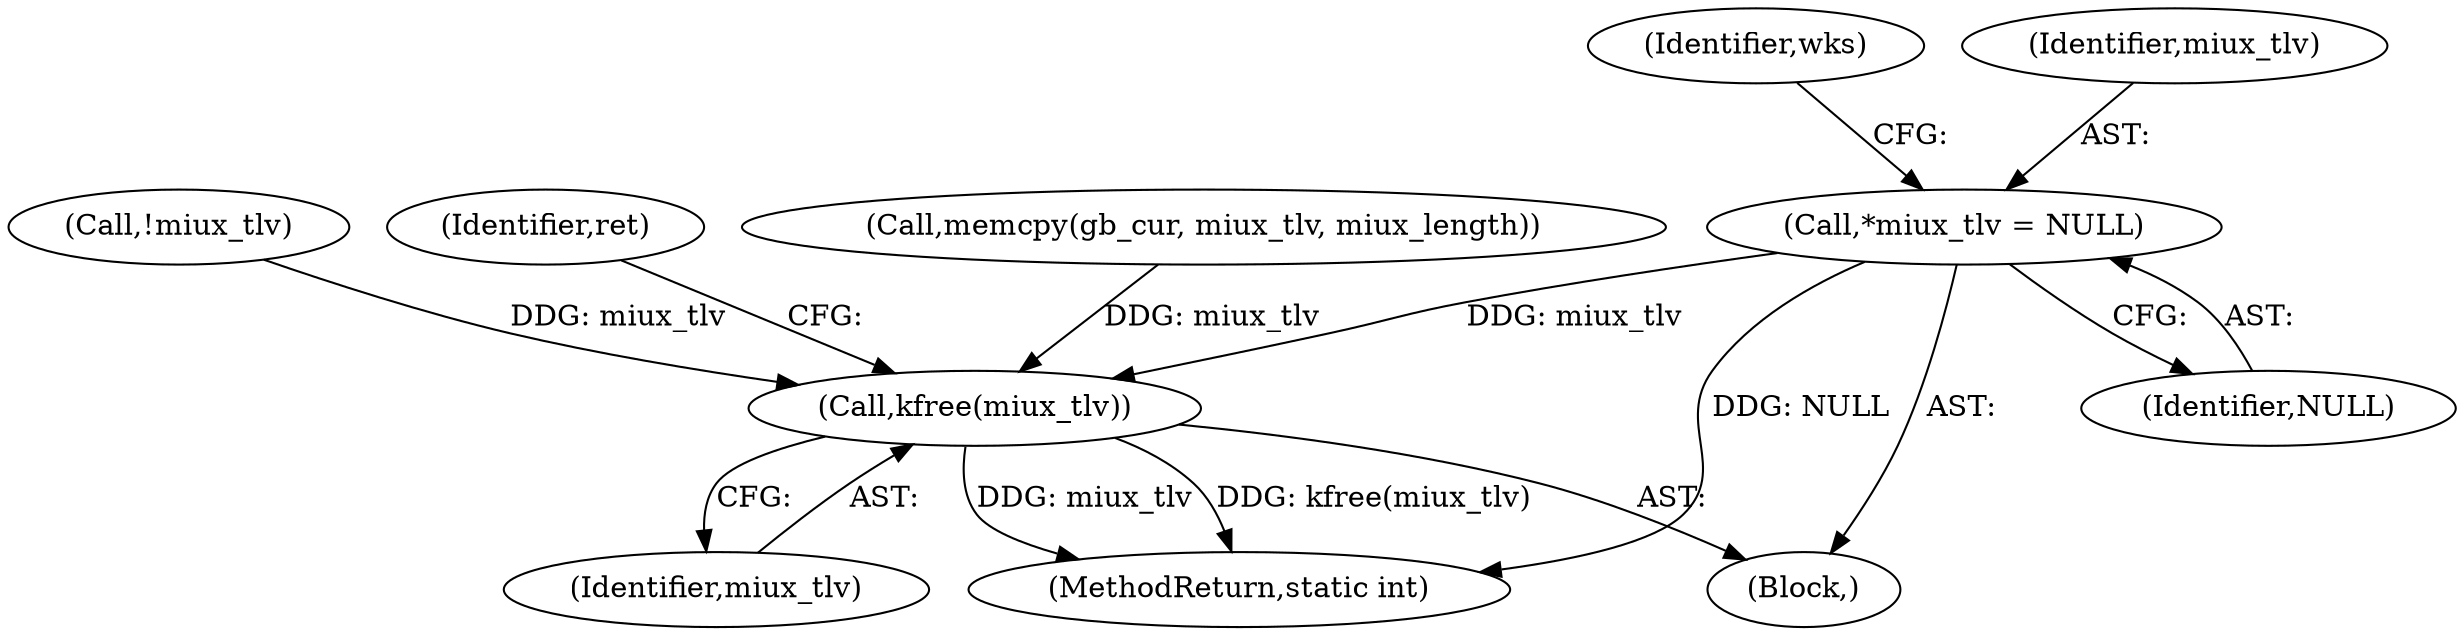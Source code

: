 digraph "0_linux_58bdd544e2933a21a51eecf17c3f5f94038261b5_1@pointer" {
"1000122" [label="(Call,*miux_tlv = NULL)"];
"1000308" [label="(Call,kfree(miux_tlv))"];
"1000124" [label="(Identifier,NULL)"];
"1000229" [label="(Call,!miux_tlv)"];
"1000127" [label="(Identifier,wks)"];
"1000122" [label="(Call,*miux_tlv = NULL)"];
"1000311" [label="(Identifier,ret)"];
"1000102" [label="(Block,)"];
"1000123" [label="(Identifier,miux_tlv)"];
"1000309" [label="(Identifier,miux_tlv)"];
"1000308" [label="(Call,kfree(miux_tlv))"];
"1000289" [label="(Call,memcpy(gb_cur, miux_tlv, miux_length))"];
"1000312" [label="(MethodReturn,static int)"];
"1000122" -> "1000102"  [label="AST: "];
"1000122" -> "1000124"  [label="CFG: "];
"1000123" -> "1000122"  [label="AST: "];
"1000124" -> "1000122"  [label="AST: "];
"1000127" -> "1000122"  [label="CFG: "];
"1000122" -> "1000312"  [label="DDG: NULL"];
"1000122" -> "1000308"  [label="DDG: miux_tlv"];
"1000308" -> "1000102"  [label="AST: "];
"1000308" -> "1000309"  [label="CFG: "];
"1000309" -> "1000308"  [label="AST: "];
"1000311" -> "1000308"  [label="CFG: "];
"1000308" -> "1000312"  [label="DDG: miux_tlv"];
"1000308" -> "1000312"  [label="DDG: kfree(miux_tlv)"];
"1000289" -> "1000308"  [label="DDG: miux_tlv"];
"1000229" -> "1000308"  [label="DDG: miux_tlv"];
}
